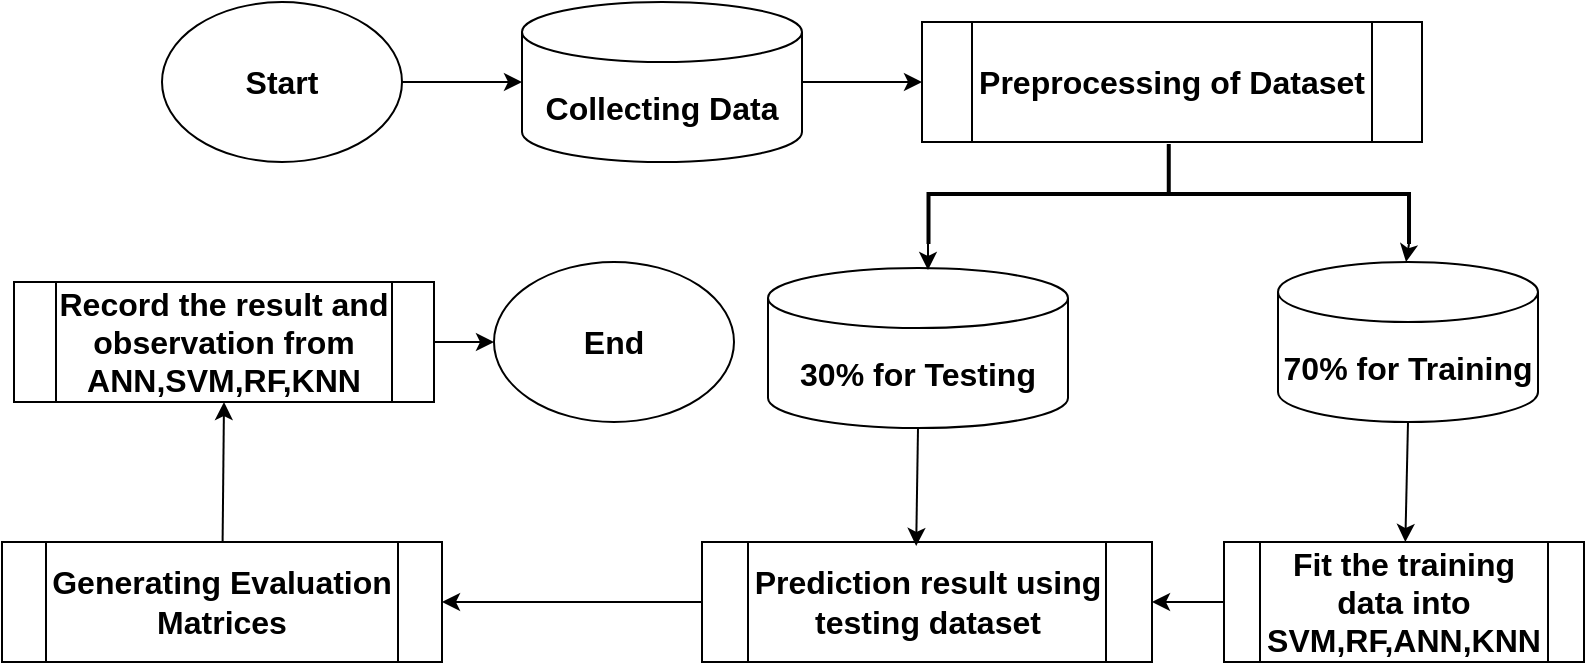 <mxfile version="14.8.1" type="device"><diagram id="kgpKYQtTHZ0yAKxKKP6v" name="Page-1"><mxGraphModel dx="1422" dy="762" grid="1" gridSize="10" guides="1" tooltips="1" connect="1" arrows="1" fold="1" page="1" pageScale="1" pageWidth="850" pageHeight="1100" math="0" shadow="0"><root><mxCell id="0"/><mxCell id="1" parent="0"/><mxCell id="QQIx2pOd3W7_ng-7_lDl-1" value="&lt;font style=&quot;font-size: 16px&quot;&gt;&lt;b&gt;Start&lt;/b&gt;&lt;/font&gt;" style="ellipse;whiteSpace=wrap;html=1;" vertex="1" parent="1"><mxGeometry x="110" y="335" width="120" height="80" as="geometry"/></mxCell><mxCell id="QQIx2pOd3W7_ng-7_lDl-2" value="&lt;b&gt;&lt;font style=&quot;font-size: 16px&quot;&gt;Collecting Data&lt;/font&gt;&lt;/b&gt;" style="shape=cylinder3;whiteSpace=wrap;html=1;boundedLbl=1;backgroundOutline=1;size=15;" vertex="1" parent="1"><mxGeometry x="290" y="335" width="140" height="80" as="geometry"/></mxCell><mxCell id="QQIx2pOd3W7_ng-7_lDl-3" value="&lt;font style=&quot;font-size: 16px&quot;&gt;&lt;b&gt;Preprocessing of Dataset&lt;/b&gt;&lt;/font&gt;" style="shape=process;whiteSpace=wrap;html=1;backgroundOutline=1;" vertex="1" parent="1"><mxGeometry x="490" y="345" width="250" height="60" as="geometry"/></mxCell><mxCell id="QQIx2pOd3W7_ng-7_lDl-4" value="&lt;b&gt;&lt;font style=&quot;font-size: 16px&quot;&gt;30% for Testing&lt;/font&gt;&lt;/b&gt;" style="shape=cylinder3;whiteSpace=wrap;html=1;boundedLbl=1;backgroundOutline=1;size=15;" vertex="1" parent="1"><mxGeometry x="413" y="468" width="150" height="80" as="geometry"/></mxCell><mxCell id="QQIx2pOd3W7_ng-7_lDl-5" value="&lt;b&gt;&lt;font style=&quot;font-size: 16px&quot;&gt;70% for Training&lt;/font&gt;&lt;/b&gt;" style="shape=cylinder3;whiteSpace=wrap;html=1;boundedLbl=1;backgroundOutline=1;size=15;" vertex="1" parent="1"><mxGeometry x="668" y="465" width="130" height="80" as="geometry"/></mxCell><mxCell id="QQIx2pOd3W7_ng-7_lDl-28" style="edgeStyle=orthogonalEdgeStyle;rounded=0;orthogonalLoop=1;jettySize=auto;html=1;exitX=1;exitY=0.5;exitDx=0;exitDy=0;entryX=0;entryY=0.5;entryDx=0;entryDy=0;" edge="1" parent="1" source="QQIx2pOd3W7_ng-7_lDl-6" target="QQIx2pOd3W7_ng-7_lDl-10"><mxGeometry relative="1" as="geometry"/></mxCell><mxCell id="QQIx2pOd3W7_ng-7_lDl-6" value="&lt;b&gt;&lt;font style=&quot;font-size: 16px&quot;&gt;Record the result and observation from ANN,SVM,RF,KNN&lt;/font&gt;&lt;/b&gt;" style="shape=process;whiteSpace=wrap;html=1;backgroundOutline=1;" vertex="1" parent="1"><mxGeometry x="36" y="475" width="210" height="60" as="geometry"/></mxCell><mxCell id="QQIx2pOd3W7_ng-7_lDl-7" value="&lt;b&gt;&lt;font style=&quot;font-size: 16px&quot;&gt;Generating Evaluation Matrices&lt;/font&gt;&lt;/b&gt;" style="shape=process;whiteSpace=wrap;html=1;backgroundOutline=1;" vertex="1" parent="1"><mxGeometry x="30" y="605" width="220" height="60" as="geometry"/></mxCell><mxCell id="QQIx2pOd3W7_ng-7_lDl-24" style="edgeStyle=orthogonalEdgeStyle;rounded=0;orthogonalLoop=1;jettySize=auto;html=1;exitX=0;exitY=0.5;exitDx=0;exitDy=0;entryX=1;entryY=0.5;entryDx=0;entryDy=0;" edge="1" parent="1" source="QQIx2pOd3W7_ng-7_lDl-8" target="QQIx2pOd3W7_ng-7_lDl-7"><mxGeometry relative="1" as="geometry"/></mxCell><mxCell id="QQIx2pOd3W7_ng-7_lDl-8" value="&lt;b&gt;&lt;font style=&quot;font-size: 16px&quot;&gt;Prediction result using testing dataset&lt;/font&gt;&lt;/b&gt;" style="shape=process;whiteSpace=wrap;html=1;backgroundOutline=1;" vertex="1" parent="1"><mxGeometry x="380" y="605" width="225" height="60" as="geometry"/></mxCell><mxCell id="QQIx2pOd3W7_ng-7_lDl-9" value="&lt;b&gt;&lt;font style=&quot;font-size: 16px&quot;&gt;Fit the training data into SVM,RF,ANN,KNN&lt;/font&gt;&lt;/b&gt;" style="shape=process;whiteSpace=wrap;html=1;backgroundOutline=1;" vertex="1" parent="1"><mxGeometry x="641" y="605" width="180" height="60" as="geometry"/></mxCell><mxCell id="QQIx2pOd3W7_ng-7_lDl-10" value="&lt;b&gt;&lt;font style=&quot;font-size: 16px&quot;&gt;End&lt;/font&gt;&lt;/b&gt;" style="ellipse;whiteSpace=wrap;html=1;" vertex="1" parent="1"><mxGeometry x="276" y="465" width="120" height="80" as="geometry"/></mxCell><mxCell id="QQIx2pOd3W7_ng-7_lDl-11" value="" style="endArrow=classic;html=1;exitX=1;exitY=0.5;exitDx=0;exitDy=0;entryX=0;entryY=0.5;entryDx=0;entryDy=0;entryPerimeter=0;" edge="1" parent="1" source="QQIx2pOd3W7_ng-7_lDl-1" target="QQIx2pOd3W7_ng-7_lDl-2"><mxGeometry width="50" height="50" relative="1" as="geometry"><mxPoint x="240" y="395" as="sourcePoint"/><mxPoint x="290" y="345" as="targetPoint"/></mxGeometry></mxCell><mxCell id="QQIx2pOd3W7_ng-7_lDl-12" value="" style="endArrow=classic;html=1;exitX=1;exitY=0.5;exitDx=0;exitDy=0;exitPerimeter=0;entryX=0;entryY=0.5;entryDx=0;entryDy=0;" edge="1" parent="1" source="QQIx2pOd3W7_ng-7_lDl-2" target="QQIx2pOd3W7_ng-7_lDl-3"><mxGeometry width="50" height="50" relative="1" as="geometry"><mxPoint x="430" y="415" as="sourcePoint"/><mxPoint x="480" y="365" as="targetPoint"/></mxGeometry></mxCell><mxCell id="QQIx2pOd3W7_ng-7_lDl-13" value="" style="endArrow=classic;html=1;exitX=1;exitY=0;exitDx=0;exitDy=0;exitPerimeter=0;entryX=0.5;entryY=0;entryDx=0;entryDy=0;entryPerimeter=0;" edge="1" parent="1"><mxGeometry width="50" height="50" relative="1" as="geometry"><mxPoint x="733.505" y="456.005" as="sourcePoint"/><mxPoint x="732" y="465" as="targetPoint"/></mxGeometry></mxCell><mxCell id="QQIx2pOd3W7_ng-7_lDl-15" value="" style="strokeWidth=2;html=1;shape=mxgraph.flowchart.annotation_2;align=left;labelPosition=right;pointerEvents=1;rotation=90;" vertex="1" parent="1"><mxGeometry x="588.38" y="310.88" width="50" height="240.25" as="geometry"/></mxCell><mxCell id="QQIx2pOd3W7_ng-7_lDl-18" value="" style="endArrow=classic;html=1;exitX=1;exitY=1;exitDx=0;exitDy=0;exitPerimeter=0;" edge="1" parent="1"><mxGeometry width="50" height="50" relative="1" as="geometry"><mxPoint x="493" y="450" as="sourcePoint"/><mxPoint x="493" y="469" as="targetPoint"/></mxGeometry></mxCell><mxCell id="QQIx2pOd3W7_ng-7_lDl-20" value="" style="endArrow=classic;html=1;exitX=0.5;exitY=1;exitDx=0;exitDy=0;exitPerimeter=0;" edge="1" parent="1" source="QQIx2pOd3W7_ng-7_lDl-5" target="QQIx2pOd3W7_ng-7_lDl-9"><mxGeometry width="50" height="50" relative="1" as="geometry"><mxPoint x="550" y="775" as="sourcePoint"/><mxPoint x="600" y="725" as="targetPoint"/></mxGeometry></mxCell><mxCell id="QQIx2pOd3W7_ng-7_lDl-21" value="" style="endArrow=classic;html=1;exitX=0;exitY=0.5;exitDx=0;exitDy=0;entryX=1;entryY=0.5;entryDx=0;entryDy=0;" edge="1" parent="1" source="QQIx2pOd3W7_ng-7_lDl-9" target="QQIx2pOd3W7_ng-7_lDl-8"><mxGeometry width="50" height="50" relative="1" as="geometry"><mxPoint x="400" y="445" as="sourcePoint"/><mxPoint x="510" y="645" as="targetPoint"/></mxGeometry></mxCell><mxCell id="QQIx2pOd3W7_ng-7_lDl-29" value="" style="endArrow=classic;html=1;exitX=0.5;exitY=1;exitDx=0;exitDy=0;exitPerimeter=0;entryX=0.476;entryY=0.033;entryDx=0;entryDy=0;entryPerimeter=0;" edge="1" parent="1" source="QQIx2pOd3W7_ng-7_lDl-4" target="QQIx2pOd3W7_ng-7_lDl-8"><mxGeometry width="50" height="50" relative="1" as="geometry"><mxPoint x="400" y="460" as="sourcePoint"/><mxPoint x="450" y="410" as="targetPoint"/></mxGeometry></mxCell><mxCell id="QQIx2pOd3W7_ng-7_lDl-32" value="" style="endArrow=classic;html=1;entryX=0.5;entryY=1;entryDx=0;entryDy=0;" edge="1" parent="1" source="QQIx2pOd3W7_ng-7_lDl-7" target="QQIx2pOd3W7_ng-7_lDl-6"><mxGeometry width="50" height="50" relative="1" as="geometry"><mxPoint x="140" y="600" as="sourcePoint"/><mxPoint x="220" y="535" as="targetPoint"/></mxGeometry></mxCell></root></mxGraphModel></diagram></mxfile>